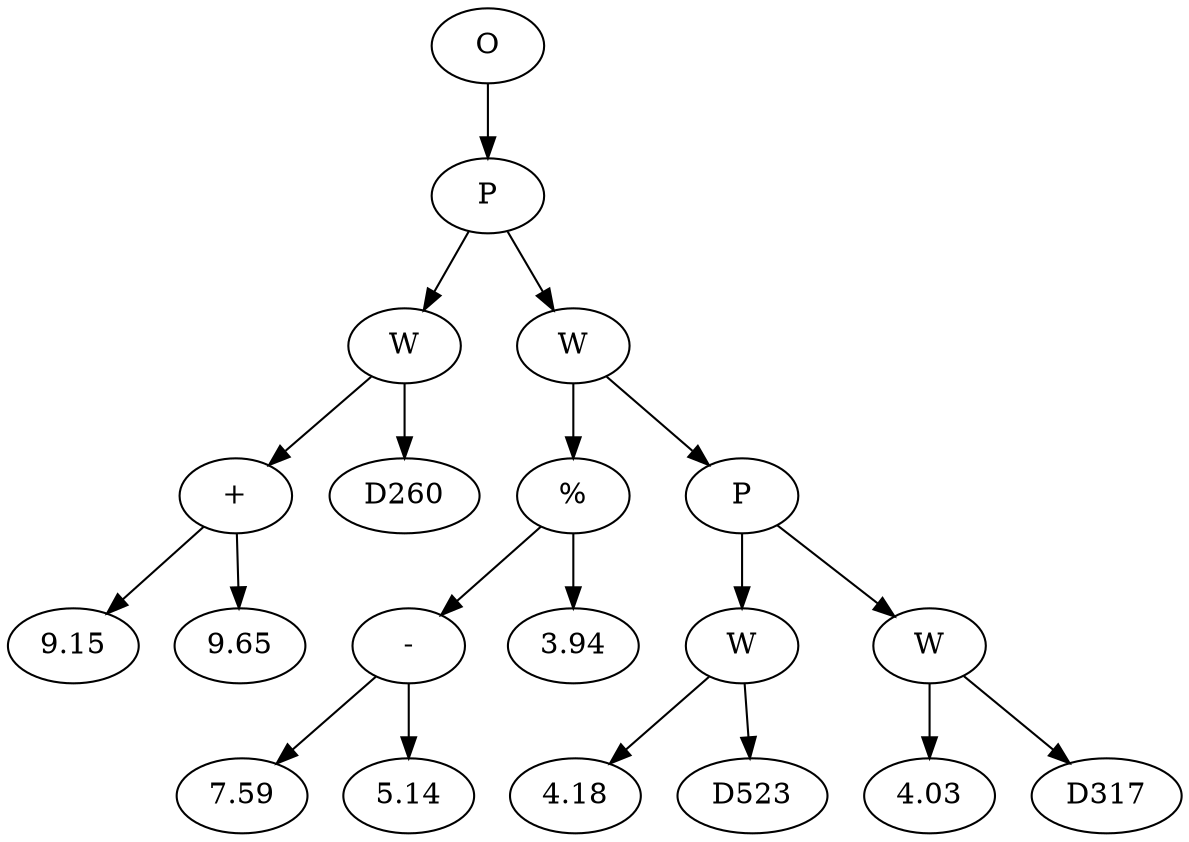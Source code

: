 // Tree
digraph {
	3169050 [label=O]
	3169051 [label=P]
	3169050 -> 3169051
	3169052 [label=W]
	3169051 -> 3169052
	3169053 [label="+"]
	3169052 -> 3169053
	3169054 [label=9.15]
	3169053 -> 3169054
	3169055 [label=9.65]
	3169053 -> 3169055
	3169056 [label=D260]
	3169052 -> 3169056
	3169057 [label=W]
	3169051 -> 3169057
	3169058 [label="%"]
	3169057 -> 3169058
	3169059 [label="-"]
	3169058 -> 3169059
	3169060 [label=7.59]
	3169059 -> 3169060
	3169061 [label=5.14]
	3169059 -> 3169061
	3169062 [label=3.94]
	3169058 -> 3169062
	3169063 [label=P]
	3169057 -> 3169063
	3169064 [label=W]
	3169063 -> 3169064
	3169065 [label=4.18]
	3169064 -> 3169065
	3169066 [label=D523]
	3169064 -> 3169066
	3169067 [label=W]
	3169063 -> 3169067
	3169068 [label=4.03]
	3169067 -> 3169068
	3169069 [label=D317]
	3169067 -> 3169069
}
